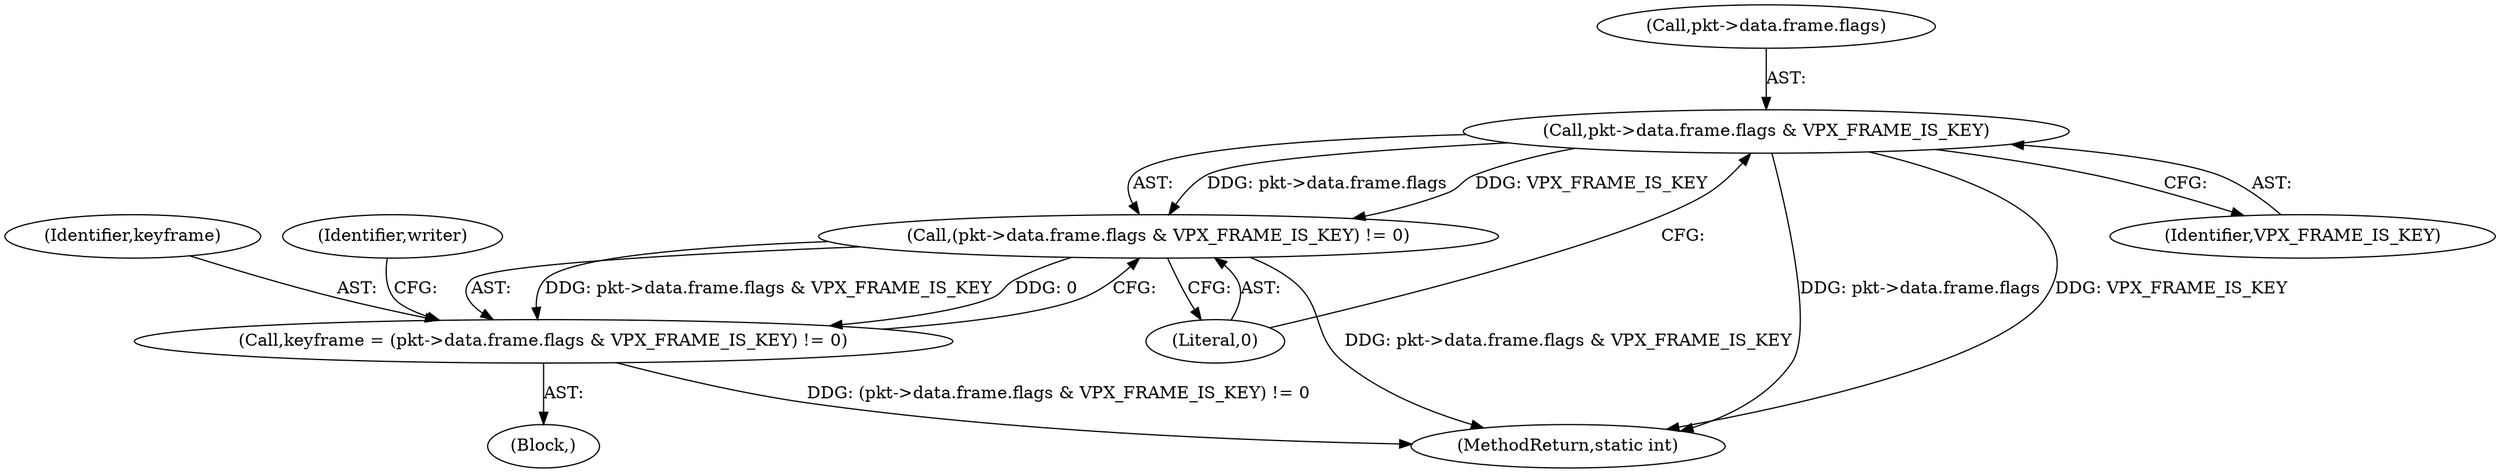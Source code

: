digraph "0_Android_5a9753fca56f0eeb9f61e342b2fccffc364f9426_16@pointer" {
"1000166" [label="(Call,pkt->data.frame.flags & VPX_FRAME_IS_KEY)"];
"1000165" [label="(Call,(pkt->data.frame.flags & VPX_FRAME_IS_KEY) != 0)"];
"1000163" [label="(Call,keyframe = (pkt->data.frame.flags & VPX_FRAME_IS_KEY) != 0)"];
"1000166" [label="(Call,pkt->data.frame.flags & VPX_FRAME_IS_KEY)"];
"1000165" [label="(Call,(pkt->data.frame.flags & VPX_FRAME_IS_KEY) != 0)"];
"1000161" [label="(Block,)"];
"1000164" [label="(Identifier,keyframe)"];
"1000213" [label="(MethodReturn,static int)"];
"1000175" [label="(Literal,0)"];
"1000174" [label="(Identifier,VPX_FRAME_IS_KEY)"];
"1000167" [label="(Call,pkt->data.frame.flags)"];
"1000179" [label="(Identifier,writer)"];
"1000163" [label="(Call,keyframe = (pkt->data.frame.flags & VPX_FRAME_IS_KEY) != 0)"];
"1000166" -> "1000165"  [label="AST: "];
"1000166" -> "1000174"  [label="CFG: "];
"1000167" -> "1000166"  [label="AST: "];
"1000174" -> "1000166"  [label="AST: "];
"1000175" -> "1000166"  [label="CFG: "];
"1000166" -> "1000213"  [label="DDG: pkt->data.frame.flags"];
"1000166" -> "1000213"  [label="DDG: VPX_FRAME_IS_KEY"];
"1000166" -> "1000165"  [label="DDG: pkt->data.frame.flags"];
"1000166" -> "1000165"  [label="DDG: VPX_FRAME_IS_KEY"];
"1000165" -> "1000163"  [label="AST: "];
"1000165" -> "1000175"  [label="CFG: "];
"1000175" -> "1000165"  [label="AST: "];
"1000163" -> "1000165"  [label="CFG: "];
"1000165" -> "1000213"  [label="DDG: pkt->data.frame.flags & VPX_FRAME_IS_KEY"];
"1000165" -> "1000163"  [label="DDG: pkt->data.frame.flags & VPX_FRAME_IS_KEY"];
"1000165" -> "1000163"  [label="DDG: 0"];
"1000163" -> "1000161"  [label="AST: "];
"1000164" -> "1000163"  [label="AST: "];
"1000179" -> "1000163"  [label="CFG: "];
"1000163" -> "1000213"  [label="DDG: (pkt->data.frame.flags & VPX_FRAME_IS_KEY) != 0"];
}
